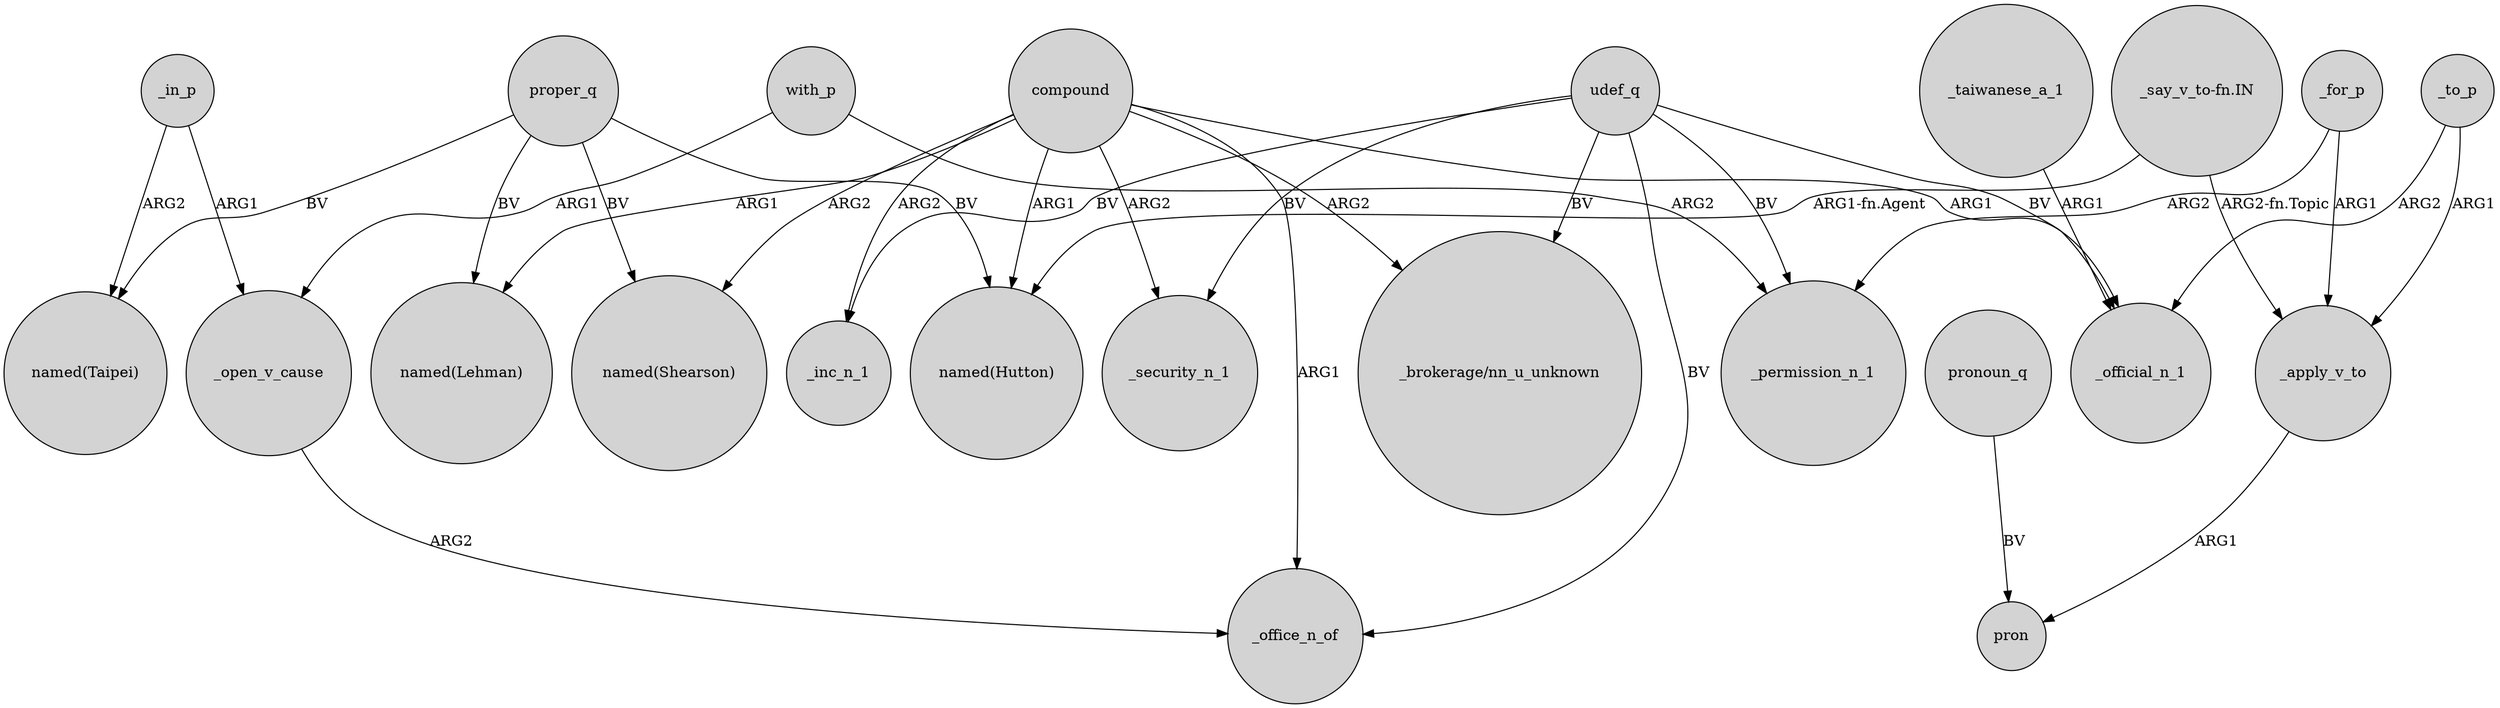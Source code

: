 digraph {
	node [shape=circle style=filled]
	udef_q -> _office_n_of [label=BV]
	_to_p -> _apply_v_to [label=ARG1]
	udef_q -> _inc_n_1 [label=BV]
	proper_q -> "named(Shearson)" [label=BV]
	proper_q -> "named(Taipei)" [label=BV]
	_open_v_cause -> _office_n_of [label=ARG2]
	compound -> _security_n_1 [label=ARG2]
	_for_p -> _apply_v_to [label=ARG1]
	_in_p -> "named(Taipei)" [label=ARG2]
	compound -> _office_n_of [label=ARG1]
	udef_q -> _permission_n_1 [label=BV]
	with_p -> _open_v_cause [label=ARG1]
	compound -> "_brokerage/nn_u_unknown" [label=ARG2]
	proper_q -> "named(Lehman)" [label=BV]
	proper_q -> "named(Hutton)" [label=BV]
	"_say_v_to-fn.IN" -> _apply_v_to [label="ARG2-fn.Topic"]
	udef_q -> "_brokerage/nn_u_unknown" [label=BV]
	pronoun_q -> pron [label=BV]
	_to_p -> _official_n_1 [label=ARG2]
	_apply_v_to -> pron [label=ARG1]
	_taiwanese_a_1 -> _official_n_1 [label=ARG1]
	udef_q -> _official_n_1 [label=BV]
	_for_p -> _permission_n_1 [label=ARG2]
	"_say_v_to-fn.IN" -> "named(Hutton)" [label="ARG1-fn.Agent"]
	compound -> _official_n_1 [label=ARG1]
	compound -> "named(Shearson)" [label=ARG2]
	with_p -> _permission_n_1 [label=ARG2]
	_in_p -> _open_v_cause [label=ARG1]
	compound -> "named(Lehman)" [label=ARG1]
	compound -> _inc_n_1 [label=ARG2]
	compound -> "named(Hutton)" [label=ARG1]
	udef_q -> _security_n_1 [label=BV]
}
